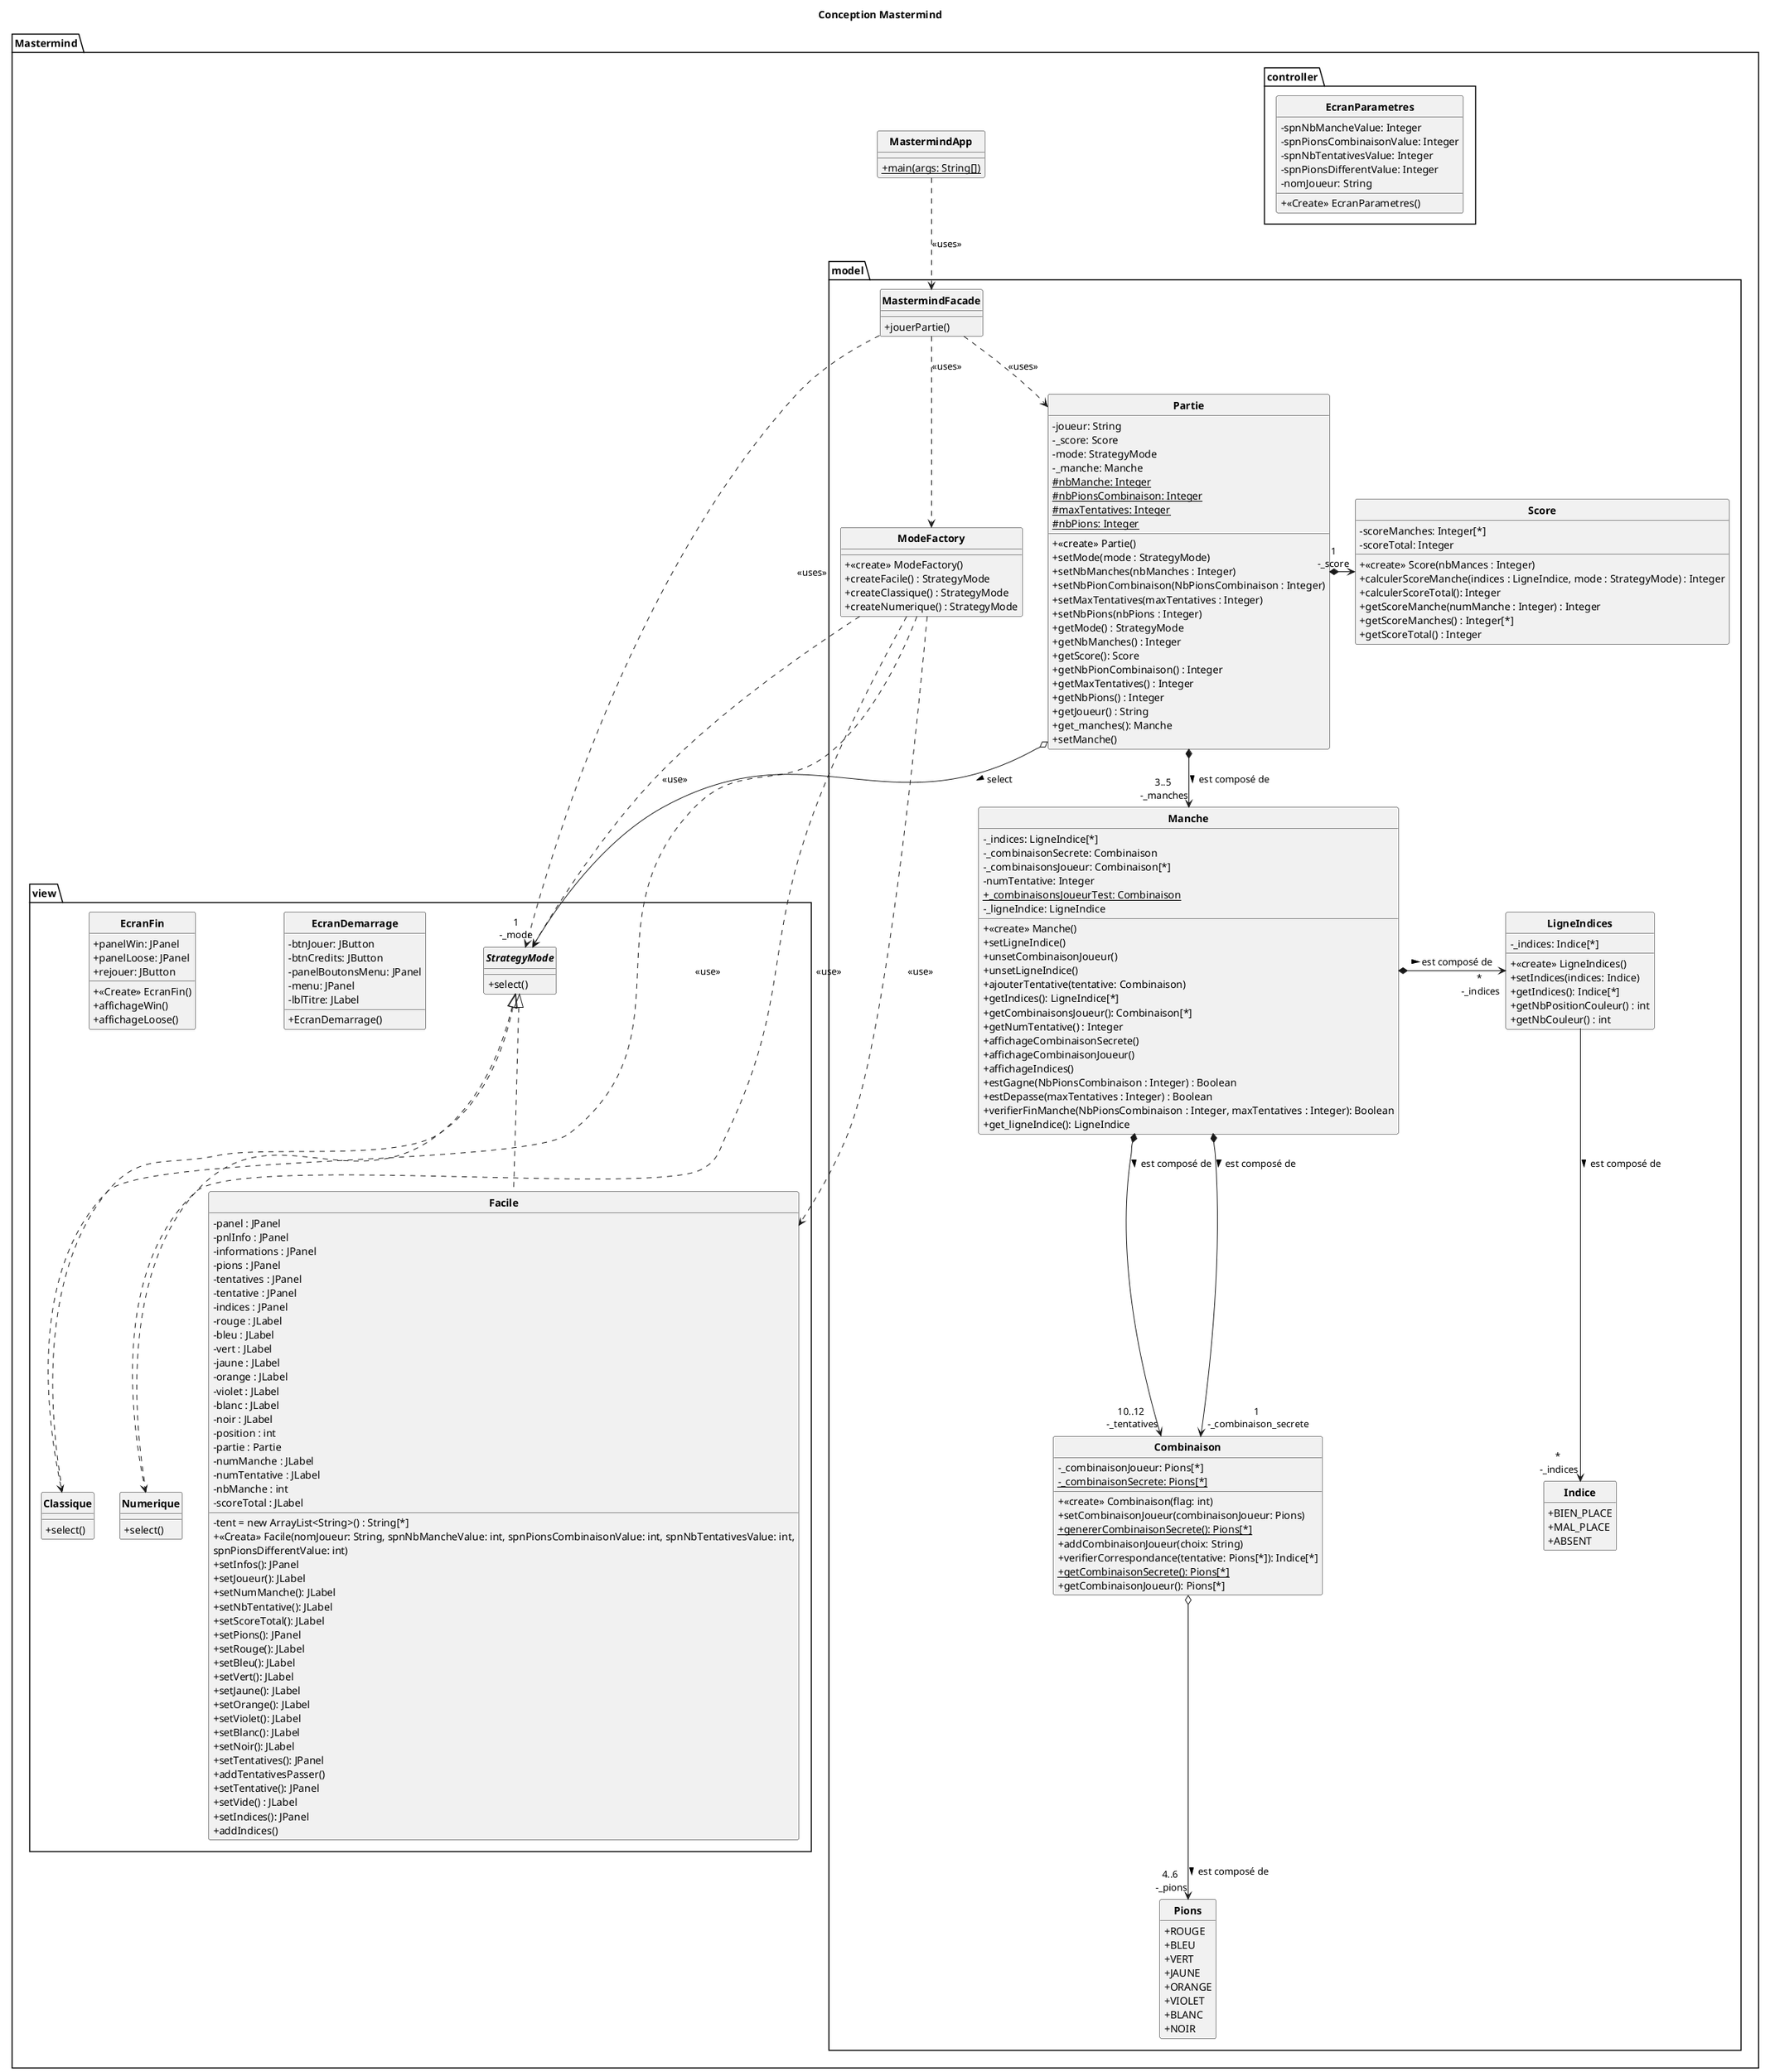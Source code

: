 @startuml Mastermind

title Conception Mastermind

skinparam style strictuml
skinparam classAttributeIconSize 0
skinparam classFontStyle Bold
hide enum methods

package Mastermind
{
    /''''''''''''''''''''''''''''''''''''''''''''''''''''''''''
    '                          main                           '
    ''''''''''''''''''''''''''''''''''''''''''''''''''''''''''/
    class MastermindApp{
        + {static} main(args: String[])
    }

    /''''''''''''''''''''''''''''''''''''''''''''''''''''''''''
    '                         models                          '
    ''''''''''''''''''''''''''''''''''''''''''''''''''''''''''/
    package model
    {
        class MastermindFacade {
            + jouerPartie()
        }

        class Partie {
            - joueur: String
            - _score: Score
            - mode: StrategyMode
            - _manche: Manche
            # {static} nbManche: Integer
            # {static} nbPionsCombinaison: Integer
            # {static} maxTentatives: Integer
            # {static} nbPions: Integer
            + <<create>> Partie()
            + setMode(mode : StrategyMode)
            + setNbManches(nbManches : Integer)
            + setNbPionCombinaison(NbPionsCombinaison : Integer)
            + setMaxTentatives(maxTentatives : Integer)
            + setNbPions(nbPions : Integer)
            + getMode() : StrategyMode
            + getNbManches() : Integer
            + getScore(): Score
            + getNbPionCombinaison() : Integer
            + getMaxTentatives() : Integer
            + getNbPions() : Integer
            + getJoueur() : String
            + get_manches(): Manche
            + setManche()
        }

        class Score {
            - scoreManches: Integer[*]
            - scoreTotal: Integer
            + <<create>> Score(nbMances : Integer)
            + calculerScoreManche(indices : LigneIndice, mode : StrategyMode) : Integer
            + calculerScoreTotal(): Integer
            + getScoreManche(numManche : Integer) : Integer
            + getScoreManches() : Integer[*]
            + getScoreTotal() : Integer
        }

        class Manche {
            - _indices: LigneIndice[*]
            - _combinaisonSecrete: Combinaison
            - _combinaisonsJoueur: Combinaison[*]
            - numTentative: Integer
            + {static} _combinaisonsJoueurTest: Combinaison
            - _ligneIndice: LigneIndice
            + <<create>> Manche()
            + setLigneIndice()
            + unsetCombinaisonJoueur()
            + unsetLigneIndice()
            + ajouterTentative(tentative: Combinaison)
            + getIndices(): LigneIndice[*]
            + getCombinaisonsJoueur(): Combinaison[*]
            + getNumTentative() : Integer
            + affichageCombinaisonSecrete()
            + affichageCombinaisonJoueur()
            + affichageIndices()
            + estGagne(NbPionsCombinaison : Integer) : Boolean
            + estDepasse(maxTentatives : Integer) : Boolean
            + verifierFinManche(NbPionsCombinaison : Integer, maxTentatives : Integer): Boolean
            + get_ligneIndice(): LigneIndice
        }

        class Combinaison {
            - _combinaisonJoueur: Pions[*]
            - {static} _combinaisonSecrete: Pions[*]
            + <<create>> Combinaison(flag: int)
            + setCombinaisonJoueur(combinaisonJoueur: Pions)
            + {static} genererCombinaisonSecrete(): Pions[*]
            + addCombinaisonJoueur(choix: String)
            + verifierCorrespondance(tentative: Pions[*]): Indice[*]
            + {static} getCombinaisonSecrete(): Pions[*]
            + getCombinaisonJoueur(): Pions[*]
        }

        class LigneIndices {
            - _indices: Indice[*]
            + <<create>> LigneIndices()
            + setIndices(indices: Indice)
            + getIndices(): Indice[*]
            + getNbPositionCouleur() : int
            + getNbCouleur() : int
        }

        class ModeFactory {
            + <<create>> ModeFactory()
            + createFacile() : StrategyMode
            + createClassique() : StrategyMode
            + createNumerique() : StrategyMode
        }

        enum Pions {
            +ROUGE
            +BLEU
            +VERT
            +JAUNE
            +ORANGE
            +VIOLET
            +BLANC
            +NOIR
        }

        enum Indice {
            +BIEN_PLACE
            +MAL_PLACE
            +ABSENT
        }
    }

    /''''''''''''''''''''''''''''''''''''''''''''''''''''''''''
    '                          view                           '
    ''''''''''''''''''''''''''''''''''''''''''''''''''''''''''/
    package view
    {
        interface StrategyMode {
            + select()
        }
        class Facile implements StrategyMode {
            - panel : JPanel
            - pnlInfo : JPanel
            - informations : JPanel
            - pions : JPanel
            - tentatives : JPanel
            - tentative : JPanel
            - indices : JPanel
            - rouge : JLabel
            - bleu : JLabel
            - vert : JLabel
            - jaune : JLabel
            - orange : JLabel
            - violet : JLabel
            - blanc : JLabel
            - noir : JLabel
            - position : int
            - partie : Partie
            - numManche : JLabel
            - numTentative : JLabel
            - nbManche : int
            - tent = new ArrayList<String>() : String[*]
            - scoreTotal : JLabel
            + <<Creata>> Facile(nomJoueur: String, spnNbMancheValue: int, spnPionsCombinaisonValue: int, spnNbTentativesValue: int,
            spnPionsDifferentValue: int)
            + setInfos(): JPanel
            + setJoueur(): JLabel
            + setNumManche(): JLabel
            + setNbTentative(): JLabel
            + setScoreTotal(): JLabel
            + setPions(): JPanel
            + setRouge(): JLabel
            + setBleu(): JLabel
            + setVert(): JLabel
            + setJaune(): JLabel
            + setOrange(): JLabel
            + setViolet(): JLabel
            + setBlanc(): JLabel
            + setNoir(): JLabel
            + setTentatives(): JPanel
            + addTentativesPasser()
            + setTentative(): JPanel
            + setVide() : JLabel
            + setIndices(): JPanel
            + addIndices()
        }

        class Classique implements StrategyMode {
            + select()
        }

        class Numerique implements StrategyMode {
            + select()
        }

        class EcranDemarrage {
            - btnJouer: JButton 
            - btnCredits: JButton 
            - panelBoutonsMenu: JPanel 
            - menu: JPanel 
            - lblTitre: JLabel 
            + EcranDemarrage()
        }

        class EcranFin {
            + panelWin: JPanel 
            + panelLoose: JPanel 
            + rejouer: JButton 
            + <<Create>> EcranFin()
            + affichageWin()
            + affichageLoose()
        }
    }

    /''''''''''''''''''''''''''''''''''''''''''''''''''''''''''
    '                       controller                        '
    ''''''''''''''''''''''''''''''''''''''''''''''''''''''''''/
    package controller
    {
        class EcranParametres {
            - spnNbMancheValue: Integer
            - spnPionsCombinaisonValue: Integer
            - spnNbTentativesValue: Integer
            - spnPionsDifferentValue: Integer
            - nomJoueur: String
            + <<Create>> EcranParametres()
        }
    }
}

/''''''''''''''''''''''''''''''''''''''''''''''''''''''''''
'                          lien                           '
''''''''''''''''''''''''''''''''''''''''''''''''''''''''''/
MastermindApp ..> MastermindFacade : <<uses>>
MastermindFacade ..> Partie : <<uses>>
MastermindFacade ..> StrategyMode : <<uses>>
MastermindFacade ..> ModeFactory : <<uses>>
Partie *--> "3..5\n -_manches" Manche: > est composé de
Partie o-> "1\n-_mode" StrategyMode : > select
Partie *-> "1\n-_score" Score
Manche *-> "*\n -_indices" LigneIndices: > est composé de
Manche *--> "10..12\n -_tentatives" Combinaison: > est composé de
Manche *--> "1\n -_combinaison_secrete" Combinaison: > est composé de
LigneIndices --> "*\n -_indices" Indice: > est composé de
Combinaison o--> "4..6\n -_pions" Pions: > est composé de
ModeFactory ..> StrategyMode : <<use>>
ModeFactory ..> Facile : <<use>>
ModeFactory ..> Classique : <<use>>
ModeFactory ..> Numerique : <<use>>
@enduml